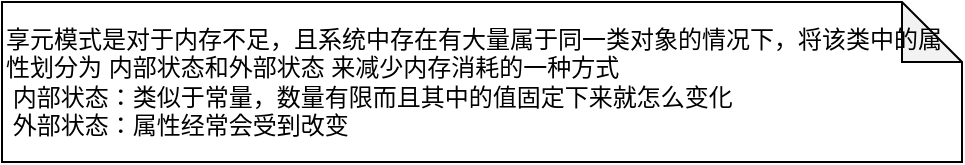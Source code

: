 <mxfile version="20.5.1" type="github">
  <diagram id="U4e2waA_kOzq9rH7Hlng" name="第 1 页">
    <mxGraphModel dx="1550" dy="859" grid="1" gridSize="10" guides="1" tooltips="1" connect="1" arrows="1" fold="1" page="1" pageScale="1" pageWidth="827" pageHeight="1169" math="0" shadow="0">
      <root>
        <mxCell id="0" />
        <mxCell id="1" parent="0" />
        <mxCell id="XptagHyOGUnmGPMs9sQp-1" value="享元模式是对于内存不足，且系统中存在有大量属于同一类对象的情况下，将该类中的属性划分为 内部状态和外部状态 来减少内存消耗的一种方式&lt;br&gt;&lt;span style=&quot;white-space: pre;&quot;&gt;	&lt;/span&gt;内部状态：类似于常量，数量有限而且其中的值固定下来就怎么变化&lt;br&gt;&lt;span style=&quot;white-space: pre;&quot;&gt;	&lt;/span&gt;外部状态：属性经常会受到改变" style="shape=note;whiteSpace=wrap;html=1;backgroundOutline=1;darkOpacity=0.05;align=left;" vertex="1" parent="1">
          <mxGeometry x="160" y="30" width="480" height="80" as="geometry" />
        </mxCell>
      </root>
    </mxGraphModel>
  </diagram>
</mxfile>
